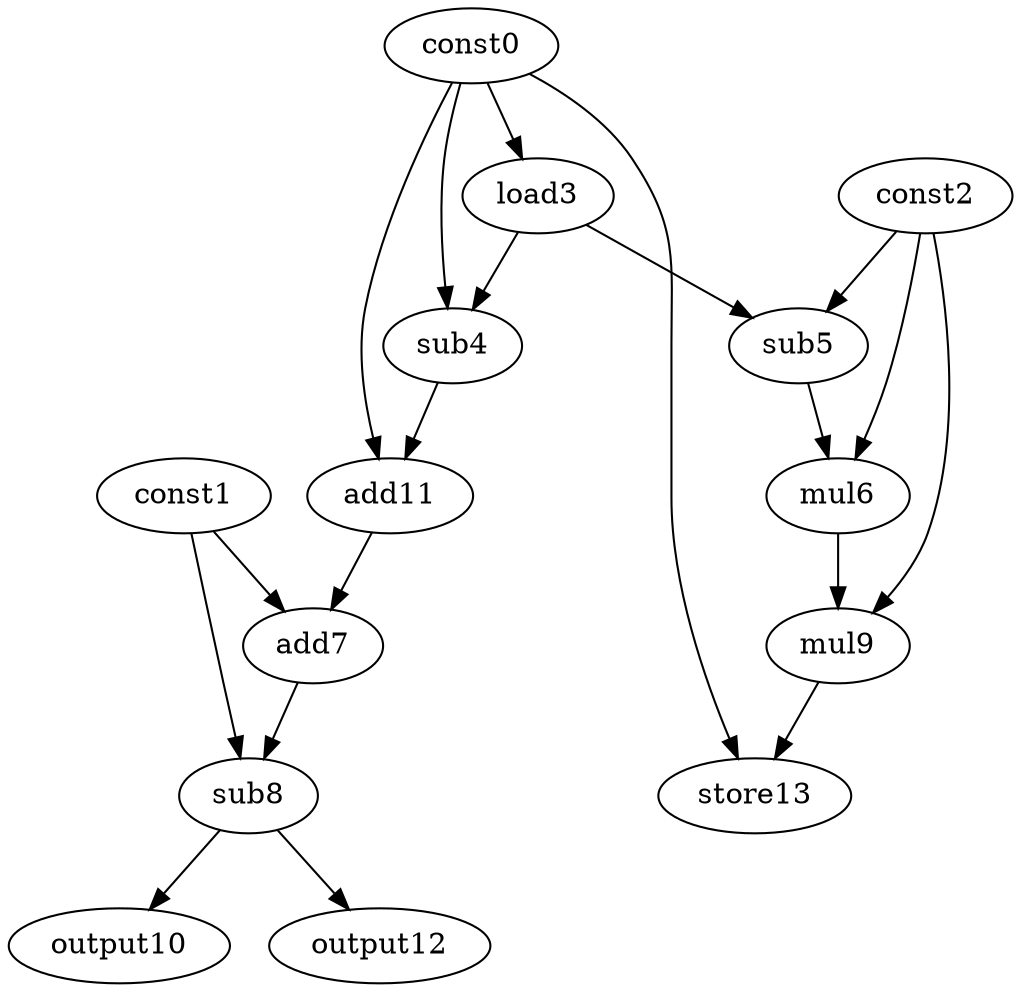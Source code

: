 digraph G { 
const0[opcode=const]; 
const1[opcode=const]; 
const2[opcode=const]; 
load3[opcode=load]; 
sub4[opcode=sub]; 
sub5[opcode=sub]; 
mul6[opcode=mul]; 
add7[opcode=add]; 
sub8[opcode=sub]; 
mul9[opcode=mul]; 
output10[opcode=output]; 
add11[opcode=add]; 
output12[opcode=output]; 
store13[opcode=store]; 
const0->load3[operand=0];
const0->sub4[operand=0];
load3->sub4[operand=1];
const2->sub5[operand=0];
load3->sub5[operand=1];
const2->mul6[operand=0];
sub5->mul6[operand=1];
const0->add11[operand=0];
sub4->add11[operand=1];
const1->add7[operand=0];
add11->add7[operand=1];
const2->mul9[operand=0];
mul6->mul9[operand=1];
const1->sub8[operand=0];
add7->sub8[operand=1];
const0->store13[operand=0];
mul9->store13[operand=1];
sub8->output10[operand=0];
sub8->output12[operand=0];
}
